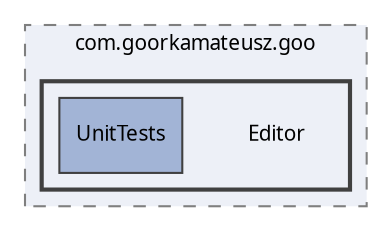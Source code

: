 digraph "Editor"
{
 // LATEX_PDF_SIZE
  edge [fontname="Calibrii",fontsize="10",labelfontname="Calibrii",labelfontsize="10"];
  node [fontname="Calibrii",fontsize="10",shape=record];
  compound=true
  subgraph clusterdir_e4c3806cc439c34e030c5963d30ab12c {
    graph [ bgcolor="#edf0f7", pencolor="grey50", style="filled,dashed,", label="com.goorkamateusz.goo", fontname="Calibrii", fontsize="10", URL="dir_e4c3806cc439c34e030c5963d30ab12c.html"]
  subgraph clusterdir_25ba4a9eac4495641c7fdd3574b865dd {
    graph [ bgcolor="#edf0f7", pencolor="grey25", style="filled,bold,", label="", fontname="Calibrii", fontsize="10", URL="dir_25ba4a9eac4495641c7fdd3574b865dd.html"]
    dir_25ba4a9eac4495641c7fdd3574b865dd [shape=plaintext, label="Editor"];
  dir_a10a31f97bcb6587a4b5566a4ceb8960 [shape=box, label="UnitTests", style="filled,", fillcolor="#a2b4d6", color="grey25", URL="dir_a10a31f97bcb6587a4b5566a4ceb8960.html"];
  }
  }
}
